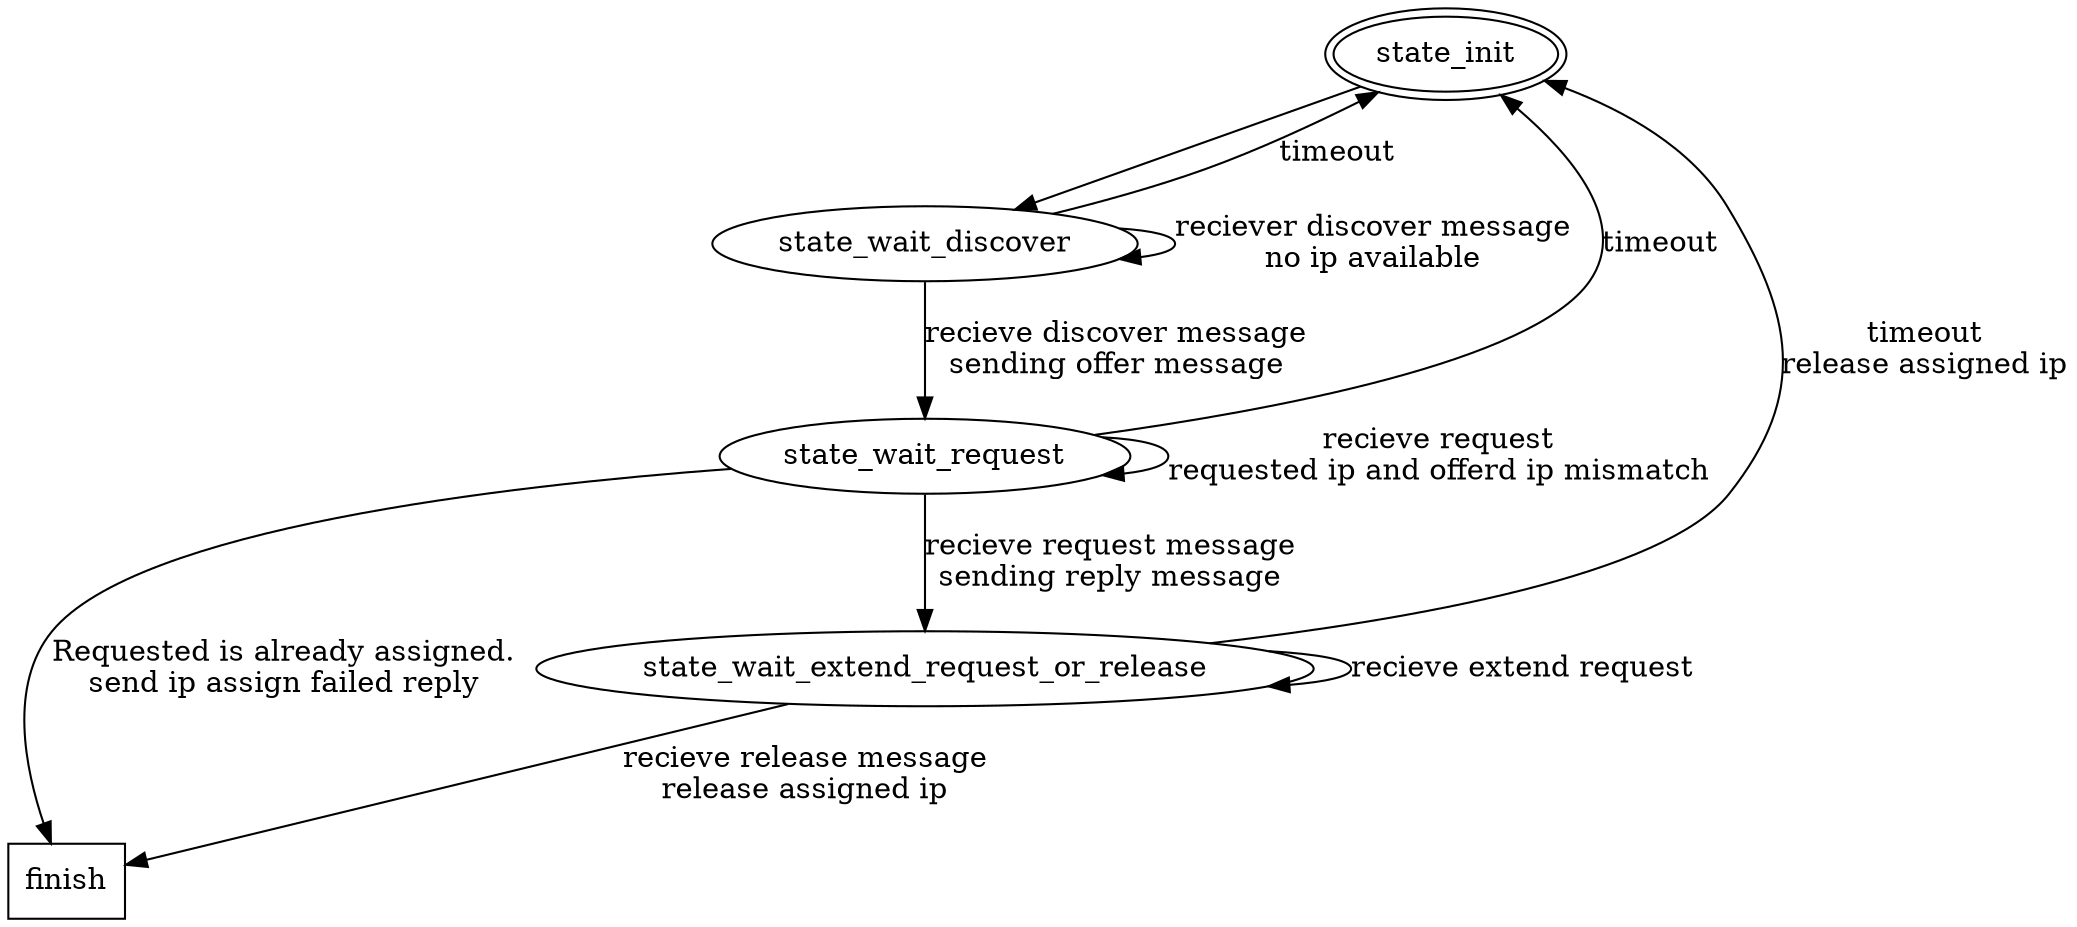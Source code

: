 digraph server {
  state_init -> state_wait_discover;
  state_wait_discover -> state_wait_request [label = "recieve discover message\nsending offer message"];
  state_wait_request -> state_wait_extend_request_or_release [label = "recieve request message\nsending reply message\n"];
  state_wait_extend_request_or_release -> finish [label = "recieve release message
release assigned ip"];
  state_wait_discover -> state_init [label = "timeout"];
  state_wait_request -> state_init [label = "timeout"];
  state_wait_extend_request_or_release -> state_init [label = "timeout\nrelease assigned ip"];
  state_wait_discover -> state_wait_discover [label = "reciever discover message\nno ip available"];
  state_wait_request -> state_wait_request [label = "recieve request\nrequested ip and offerd ip mismatch"];
  state_init [peripheries = 2];
  finish [shape = box];
  state_wait_extend_request_or_release -> state_wait_extend_request_or_release [label = "recieve extend request"];
  state_wait_request -> finish [label = "Requested is already assigned.\nsend ip assign failed reply"];
  state_init [group = 1];
  state_wait_discover [group = 2];
  state_wait_request  [group = 2];
  state_wait_extend_request_or_release [group = 2];
}
